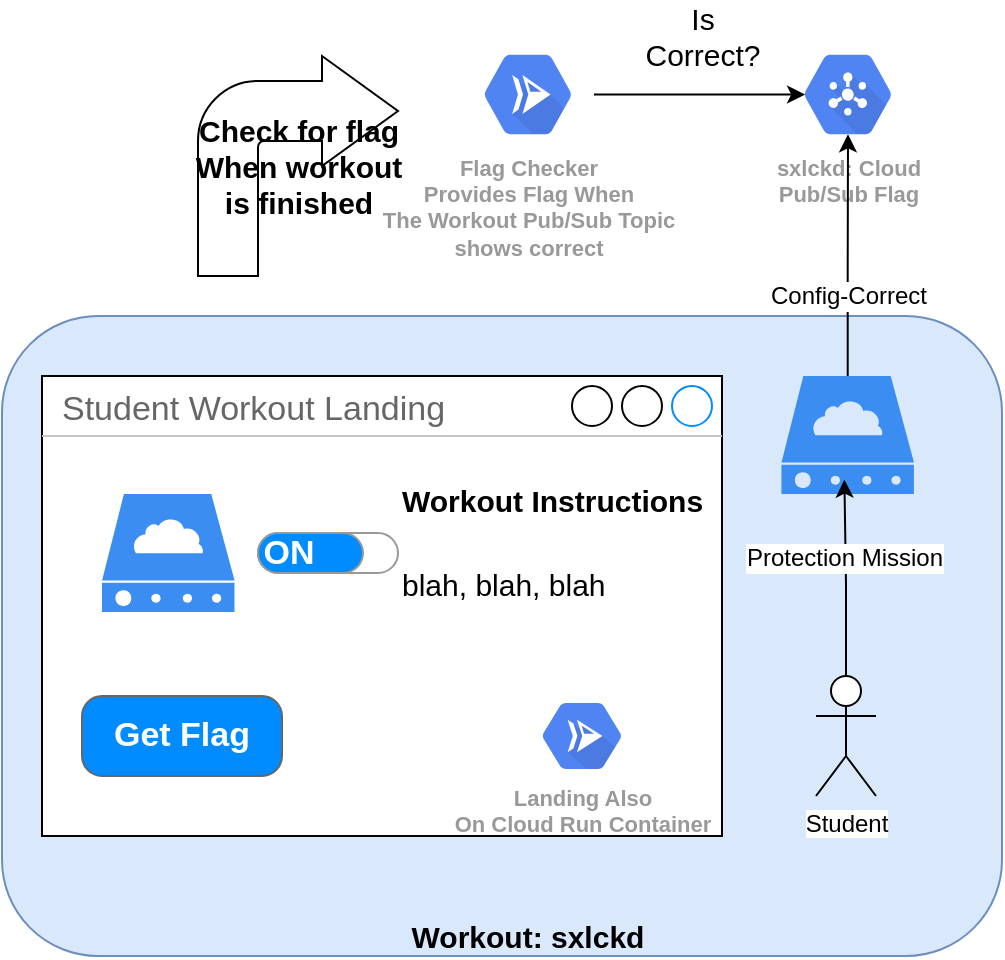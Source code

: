<mxfile version="12.6.5" type="device"><diagram id="SuNBt-Y2nh2O7ijEb7Gk" name="Page-1"><mxGraphModel dx="1038" dy="631" grid="0" gridSize="10" guides="1" tooltips="1" connect="1" arrows="1" fold="1" page="1" pageScale="1" pageWidth="1100" pageHeight="850" math="0" shadow="0"><root><mxCell id="0"/><mxCell id="1" parent="0"/><mxCell id="dOUpI-PUy7tCYo-lzCIn-13" value="" style="rounded=1;whiteSpace=wrap;html=1;fillColor=#dae8fc;strokeColor=#6c8ebf;" vertex="1" parent="1"><mxGeometry x="90" y="200" width="500" height="320" as="geometry"/></mxCell><mxCell id="dOUpI-PUy7tCYo-lzCIn-1" value="sxlckd: Cloud&lt;br&gt;Pub/Sub Flag" style="html=1;fillColor=#5184F3;strokeColor=none;verticalAlign=top;labelPosition=center;verticalLabelPosition=bottom;align=center;spacingTop=-6;fontSize=11;fontStyle=1;fontColor=#999999;shape=mxgraph.gcp2.hexIcon;prIcon=cloud_pubsub" vertex="1" parent="1"><mxGeometry x="480" y="60" width="66" height="58.5" as="geometry"/></mxCell><mxCell id="dOUpI-PUy7tCYo-lzCIn-24" value="Is&lt;br&gt;Correct?" style="edgeStyle=orthogonalEdgeStyle;rounded=0;orthogonalLoop=1;jettySize=auto;html=1;entryX=0.175;entryY=0.5;entryDx=0;entryDy=0;entryPerimeter=0;fontSize=15;" edge="1" parent="1" source="dOUpI-PUy7tCYo-lzCIn-2" target="dOUpI-PUy7tCYo-lzCIn-1"><mxGeometry x="0.024" y="29" relative="1" as="geometry"><mxPoint as="offset"/></mxGeometry></mxCell><mxCell id="dOUpI-PUy7tCYo-lzCIn-2" value="Flag Checker&lt;br&gt;Provides Flag When&lt;br&gt;The Workout Pub/Sub Topic&lt;br&gt;shows correct" style="html=1;fillColor=#5184F3;strokeColor=none;verticalAlign=top;labelPosition=center;verticalLabelPosition=bottom;align=center;spacingTop=-6;fontSize=11;fontStyle=1;fontColor=#999999;shape=mxgraph.gcp2.hexIcon;prIcon=cloud_run" vertex="1" parent="1"><mxGeometry x="320" y="60" width="66" height="58.5" as="geometry"/></mxCell><mxCell id="dOUpI-PUy7tCYo-lzCIn-6" style="edgeStyle=orthogonalEdgeStyle;rounded=0;orthogonalLoop=1;jettySize=auto;html=1;entryX=0.5;entryY=0.84;entryDx=0;entryDy=0;entryPerimeter=0;" edge="1" parent="1" source="dOUpI-PUy7tCYo-lzCIn-3" target="dOUpI-PUy7tCYo-lzCIn-1"><mxGeometry relative="1" as="geometry"/></mxCell><mxCell id="dOUpI-PUy7tCYo-lzCIn-7" value="Config-Correct" style="text;html=1;align=center;verticalAlign=middle;resizable=0;points=[];labelBackgroundColor=#ffffff;" vertex="1" connectable="0" parent="dOUpI-PUy7tCYo-lzCIn-6"><mxGeometry x="-0.282" relative="1" as="geometry"><mxPoint y="3" as="offset"/></mxGeometry></mxCell><mxCell id="dOUpI-PUy7tCYo-lzCIn-3" value="" style="html=1;aspect=fixed;strokeColor=none;shadow=0;align=center;verticalAlign=top;fillColor=#3B8DF1;shape=mxgraph.gcp2.cloud_server" vertex="1" parent="1"><mxGeometry x="479.71" y="230" width="66.29" height="59" as="geometry"/></mxCell><mxCell id="dOUpI-PUy7tCYo-lzCIn-10" style="edgeStyle=orthogonalEdgeStyle;rounded=0;orthogonalLoop=1;jettySize=auto;html=1;entryX=0.475;entryY=0.878;entryDx=0;entryDy=0;entryPerimeter=0;" edge="1" parent="1" source="dOUpI-PUy7tCYo-lzCIn-8" target="dOUpI-PUy7tCYo-lzCIn-3"><mxGeometry relative="1" as="geometry"/></mxCell><mxCell id="dOUpI-PUy7tCYo-lzCIn-12" value="Protection Mission" style="text;html=1;align=center;verticalAlign=middle;resizable=0;points=[];labelBackgroundColor=#ffffff;" vertex="1" connectable="0" parent="dOUpI-PUy7tCYo-lzCIn-10"><mxGeometry x="0.22" relative="1" as="geometry"><mxPoint as="offset"/></mxGeometry></mxCell><mxCell id="dOUpI-PUy7tCYo-lzCIn-8" value="Student" style="shape=umlActor;verticalLabelPosition=bottom;labelBackgroundColor=#ffffff;verticalAlign=top;html=1;outlineConnect=0;" vertex="1" parent="1"><mxGeometry x="497" y="380" width="30" height="60" as="geometry"/></mxCell><mxCell id="dOUpI-PUy7tCYo-lzCIn-11" value="Student Workout Landing" style="strokeWidth=1;shadow=0;dashed=0;align=center;html=1;shape=mxgraph.mockup.containers.window;align=left;verticalAlign=top;spacingLeft=8;strokeColor2=#008cff;strokeColor3=#c4c4c4;fontColor=#666666;mainText=;fontSize=17;labelBackgroundColor=none;" vertex="1" parent="1"><mxGeometry x="110" y="230" width="340" height="230" as="geometry"/></mxCell><mxCell id="dOUpI-PUy7tCYo-lzCIn-14" value="&lt;b style=&quot;font-size: 15px;&quot;&gt;Workout: sxlckd&lt;/b&gt;" style="text;html=1;strokeColor=none;fillColor=none;align=center;verticalAlign=middle;whiteSpace=wrap;rounded=0;fontSize=15;" vertex="1" parent="1"><mxGeometry x="288" y="500" width="130" height="20" as="geometry"/></mxCell><mxCell id="dOUpI-PUy7tCYo-lzCIn-25" value="Check for flag&lt;br&gt;When workout&lt;br&gt;is finished" style="html=1;shadow=0;dashed=0;align=center;verticalAlign=middle;shape=mxgraph.arrows2.bendArrow;dy=15;dx=38;notch=0;arrowHead=55;rounded=1;fontSize=15;fontStyle=1" vertex="1" parent="1"><mxGeometry x="188" y="70" width="100" height="110" as="geometry"/></mxCell><mxCell id="dOUpI-PUy7tCYo-lzCIn-29" value="Get Flag" style="strokeWidth=1;shadow=0;dashed=0;align=center;html=1;shape=mxgraph.mockup.buttons.button;strokeColor=#666666;fontColor=#ffffff;mainText=;buttonStyle=round;fontSize=17;fontStyle=1;fillColor=#008cff;whiteSpace=wrap;" vertex="1" parent="1"><mxGeometry x="130" y="390" width="100" height="40" as="geometry"/></mxCell><mxCell id="dOUpI-PUy7tCYo-lzCIn-30" value="Landing Also&lt;br&gt;On Cloud Run Container" style="html=1;fillColor=#5184F3;strokeColor=none;verticalAlign=top;labelPosition=center;verticalLabelPosition=bottom;align=center;spacingTop=-6;fontSize=11;fontStyle=1;fontColor=#999999;shape=mxgraph.gcp2.hexIcon;prIcon=cloud_run" vertex="1" parent="1"><mxGeometry x="350" y="385.75" width="60" height="48.5" as="geometry"/></mxCell><mxCell id="dOUpI-PUy7tCYo-lzCIn-31" value="" style="html=1;aspect=fixed;strokeColor=none;shadow=0;align=center;verticalAlign=top;fillColor=#3B8DF1;shape=mxgraph.gcp2.cloud_server" vertex="1" parent="1"><mxGeometry x="140" y="289" width="66.29" height="59" as="geometry"/></mxCell><mxCell id="dOUpI-PUy7tCYo-lzCIn-33" value="ON" style="strokeWidth=1;shadow=0;dashed=0;align=center;html=1;shape=mxgraph.mockup.buttons.onOffButton;gradientColor=none;strokeColor=#999999;buttonState=on;fillColor2=#008cff;fontColor=#ffffff;fontSize=17;mainText=;spacingRight=40;fontStyle=1;" vertex="1" parent="1"><mxGeometry x="218" y="308.5" width="70" height="20" as="geometry"/></mxCell><mxCell id="dOUpI-PUy7tCYo-lzCIn-35" value="&lt;h1&gt;&lt;font style=&quot;font-size: 15px&quot;&gt;Workout Instructions&lt;/font&gt;&lt;/h1&gt;&lt;p&gt;blah, blah, blah&lt;/p&gt;" style="text;html=1;strokeColor=none;fillColor=none;spacing=5;spacingTop=-20;whiteSpace=wrap;overflow=hidden;rounded=0;fontSize=15;" vertex="1" parent="1"><mxGeometry x="285" y="260" width="165" height="120" as="geometry"/></mxCell></root></mxGraphModel></diagram></mxfile>